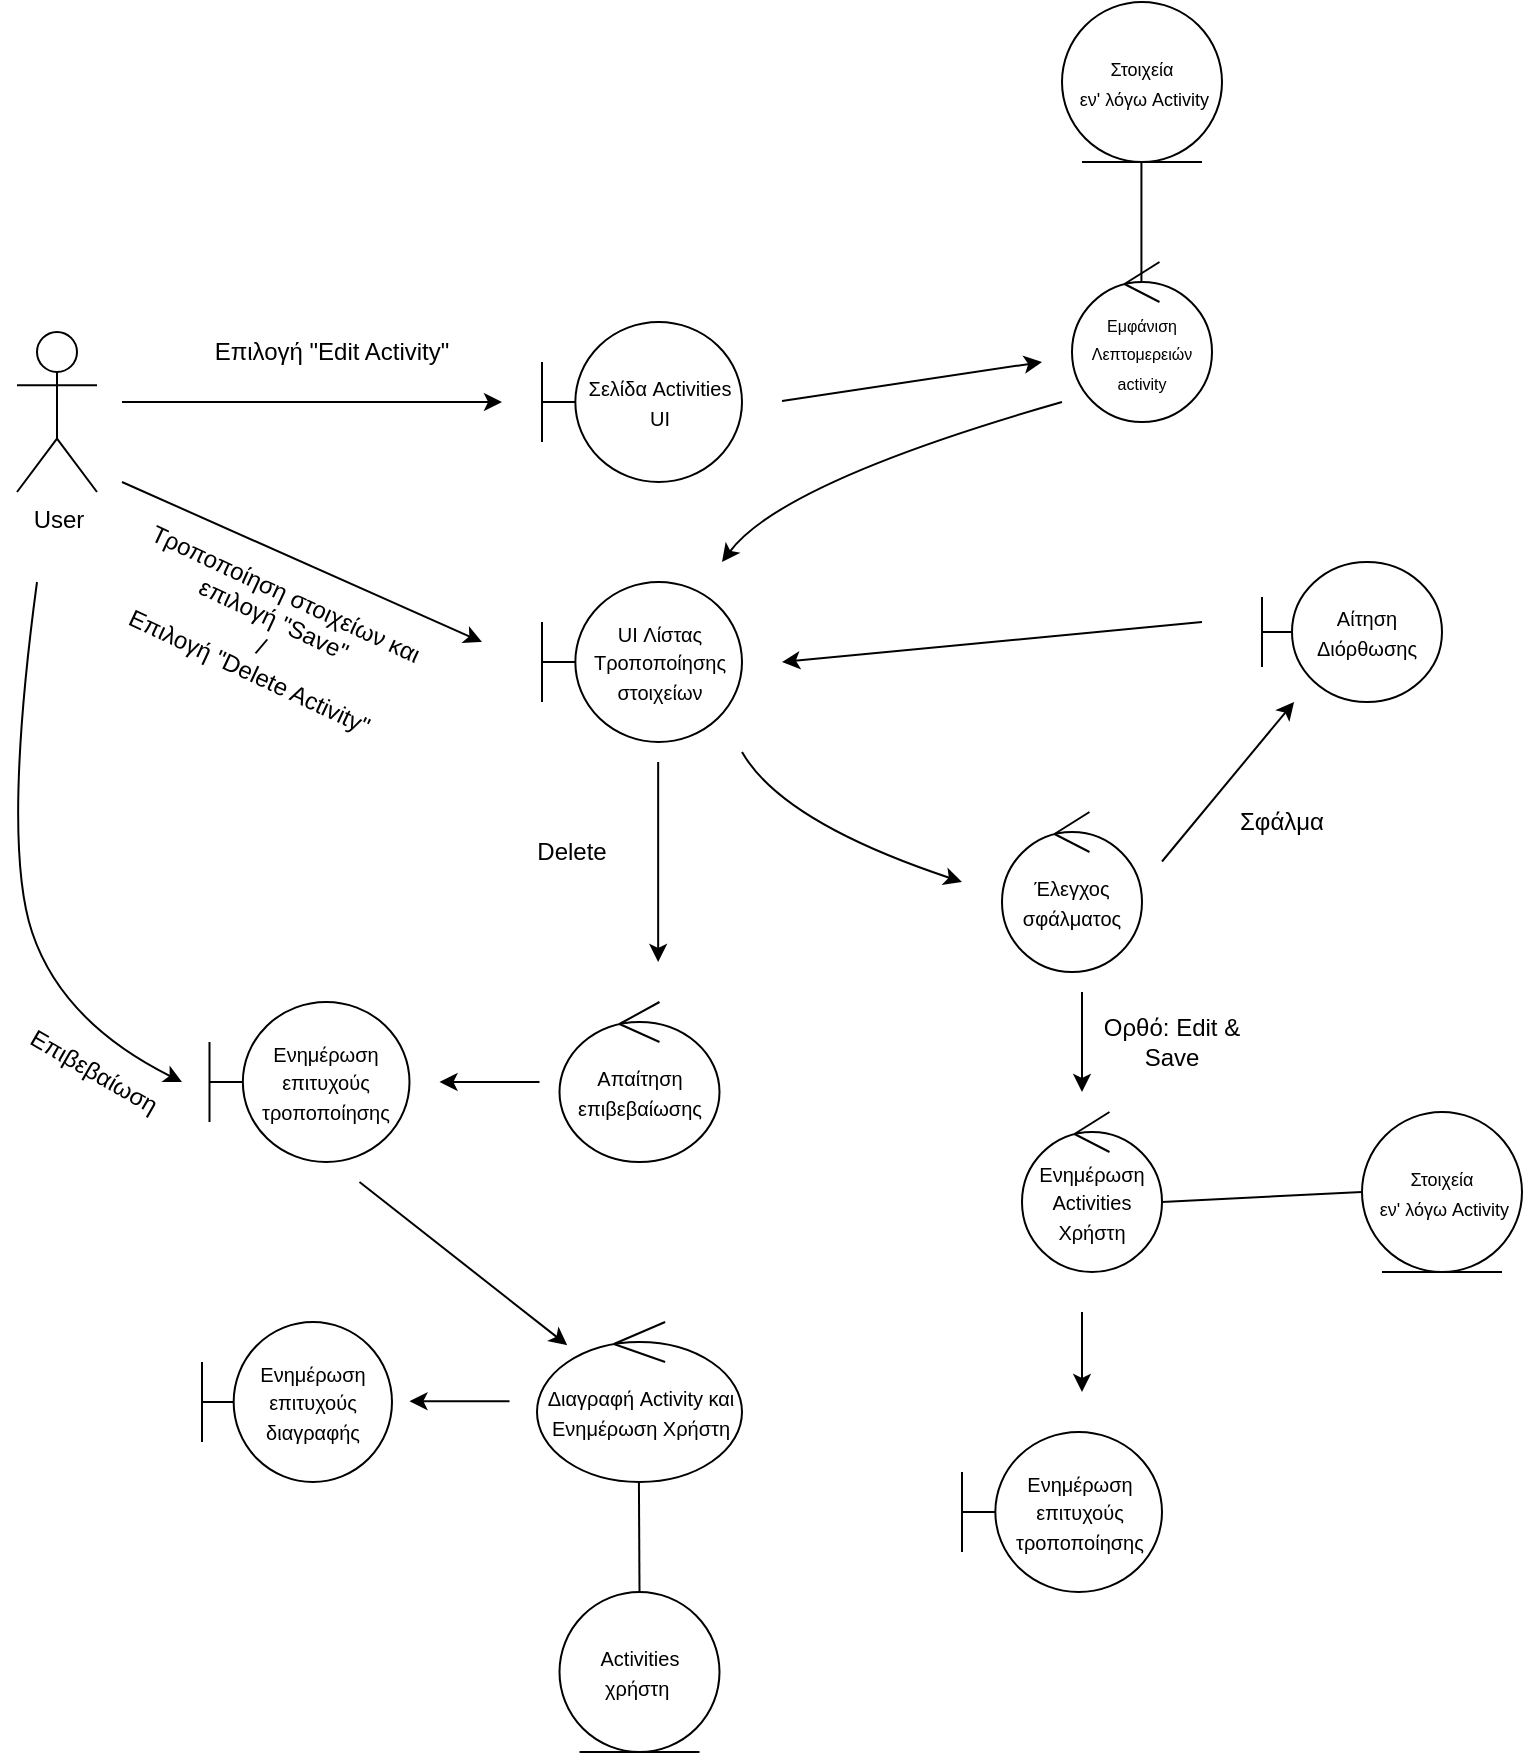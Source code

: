 <mxfile version="26.2.14">
  <diagram name="Page-1" id="AUcUCUH7B417ExaHzmdE">
    <mxGraphModel dx="1426" dy="1125" grid="1" gridSize="10" guides="1" tooltips="1" connect="1" arrows="1" fold="1" page="1" pageScale="1" pageWidth="850" pageHeight="1100" math="0" shadow="0">
      <root>
        <mxCell id="0" />
        <mxCell id="1" parent="0" />
        <mxCell id="cEZMXlOsg1kdJWBOgrgs-2" value="&lt;span style=&quot;font-size: 8px;&quot;&gt;Εμφάνιση Λεπτομερειών activity&lt;/span&gt;" style="ellipse;shape=umlControl;whiteSpace=wrap;html=1;rounded=1;" vertex="1" parent="1">
          <mxGeometry x="565" y="170" width="70" height="80" as="geometry" />
        </mxCell>
        <mxCell id="cEZMXlOsg1kdJWBOgrgs-3" value="&lt;font style=&quot;font-size: 9px;&quot;&gt;Στοιχεία&lt;/font&gt;&lt;div&gt;&lt;font style=&quot;font-size: 9px;&quot;&gt;&amp;nbsp;εν&#39; λόγω Activity&lt;/font&gt;&lt;/div&gt;" style="ellipse;shape=umlEntity;whiteSpace=wrap;html=1;rounded=1;" vertex="1" parent="1">
          <mxGeometry x="560" y="40" width="80" height="80" as="geometry" />
        </mxCell>
        <mxCell id="cEZMXlOsg1kdJWBOgrgs-4" value="" style="endArrow=none;html=1;rounded=1;" edge="1" parent="1">
          <mxGeometry width="50" height="50" relative="1" as="geometry">
            <mxPoint x="599.71" y="180" as="sourcePoint" />
            <mxPoint x="599.71" y="120" as="targetPoint" />
          </mxGeometry>
        </mxCell>
        <mxCell id="cEZMXlOsg1kdJWBOgrgs-5" value="" style="endArrow=classic;html=1;rounded=1;" edge="1" parent="1">
          <mxGeometry width="50" height="50" relative="1" as="geometry">
            <mxPoint x="90" y="240" as="sourcePoint" />
            <mxPoint x="280" y="240" as="targetPoint" />
          </mxGeometry>
        </mxCell>
        <mxCell id="cEZMXlOsg1kdJWBOgrgs-7" value="" style="endArrow=classic;html=1;rounded=0;curved=1;" edge="1" parent="1">
          <mxGeometry width="50" height="50" relative="1" as="geometry">
            <mxPoint x="560" y="240" as="sourcePoint" />
            <mxPoint x="390" y="320" as="targetPoint" />
            <Array as="points">
              <mxPoint x="420" y="280" />
            </Array>
          </mxGeometry>
        </mxCell>
        <mxCell id="cEZMXlOsg1kdJWBOgrgs-13" value="&lt;font style=&quot;font-size: 9px;&quot;&gt;Στοιχεία&lt;/font&gt;&lt;div&gt;&lt;font style=&quot;font-size: 9px;&quot;&gt;&amp;nbsp;εν&#39; λόγω Activity&lt;/font&gt;&lt;/div&gt;" style="ellipse;shape=umlEntity;whiteSpace=wrap;html=1;rounded=1;" vertex="1" parent="1">
          <mxGeometry x="710" y="595" width="80" height="80" as="geometry" />
        </mxCell>
        <mxCell id="cEZMXlOsg1kdJWBOgrgs-15" value="&lt;font style=&quot;font-size: 10px;&quot;&gt;Ενημέρωση επιτυχούς τροποποίησης&lt;/font&gt;" style="shape=umlBoundary;whiteSpace=wrap;html=1;rounded=1;" vertex="1" parent="1">
          <mxGeometry x="510" y="755" width="100" height="80" as="geometry" />
        </mxCell>
        <mxCell id="cEZMXlOsg1kdJWBOgrgs-18" value="&lt;div&gt;&lt;span style=&quot;font-size: 10px;&quot;&gt;Αίτηση Διόρθωσης&lt;/span&gt;&lt;/div&gt;" style="shape=umlBoundary;whiteSpace=wrap;html=1;rounded=1;" vertex="1" parent="1">
          <mxGeometry x="660" y="320" width="90" height="70" as="geometry" />
        </mxCell>
        <mxCell id="cEZMXlOsg1kdJWBOgrgs-23" value="&lt;font size=&quot;1&quot;&gt;Διαγραφή Activity και Ενημέρωση Χρήστη&lt;/font&gt;" style="ellipse;shape=umlControl;whiteSpace=wrap;html=1;rounded=1;" vertex="1" parent="1">
          <mxGeometry x="297.5" y="700" width="102.5" height="80" as="geometry" />
        </mxCell>
        <mxCell id="cEZMXlOsg1kdJWBOgrgs-25" value="&lt;div&gt;&lt;font style=&quot;font-size: 10px;&quot;&gt;Activities&lt;/font&gt;&lt;/div&gt;&lt;div&gt;&lt;font style=&quot;font-size: 10px;&quot;&gt;χρήστη&amp;nbsp;&lt;/font&gt;&lt;/div&gt;" style="ellipse;shape=umlEntity;whiteSpace=wrap;html=1;rounded=1;" vertex="1" parent="1">
          <mxGeometry x="308.75" y="835" width="80" height="80" as="geometry" />
        </mxCell>
        <mxCell id="cEZMXlOsg1kdJWBOgrgs-26" value="" style="endArrow=none;html=1;rounded=1;exitX=0.5;exitY=0;exitDx=0;exitDy=0;" edge="1" parent="1" source="cEZMXlOsg1kdJWBOgrgs-25">
          <mxGeometry width="50" height="50" relative="1" as="geometry">
            <mxPoint x="348.46" y="830" as="sourcePoint" />
            <mxPoint x="348.46" y="780" as="targetPoint" />
          </mxGeometry>
        </mxCell>
        <mxCell id="cEZMXlOsg1kdJWBOgrgs-28" value="&lt;font style=&quot;font-size: 10px;&quot;&gt;Ενημέρωση επιτυχούς διαγραφής&lt;/font&gt;" style="shape=umlBoundary;whiteSpace=wrap;html=1;rounded=1;" vertex="1" parent="1">
          <mxGeometry x="130" y="700" width="95" height="80" as="geometry" />
        </mxCell>
        <mxCell id="cEZMXlOsg1kdJWBOgrgs-29" value="User" style="shape=umlActor;verticalLabelPosition=bottom;verticalAlign=top;html=1;outlineConnect=0;" vertex="1" parent="1">
          <mxGeometry x="37.5" y="205" width="40" height="80" as="geometry" />
        </mxCell>
        <mxCell id="cEZMXlOsg1kdJWBOgrgs-31" value="&lt;div&gt;&lt;font style=&quot;font-size: 10px;&quot;&gt;Σελίδα Activities&lt;/font&gt;&lt;/div&gt;&lt;div&gt;&lt;font style=&quot;font-size: 10px;&quot;&gt;UI&lt;/font&gt;&lt;/div&gt;" style="shape=umlBoundary;whiteSpace=wrap;html=1;rounded=1;" vertex="1" parent="1">
          <mxGeometry x="300" y="200" width="100" height="80" as="geometry" />
        </mxCell>
        <mxCell id="cEZMXlOsg1kdJWBOgrgs-32" value="" style="endArrow=classic;html=1;rounded=1;" edge="1" parent="1">
          <mxGeometry width="50" height="50" relative="1" as="geometry">
            <mxPoint x="420" y="239.5" as="sourcePoint" />
            <mxPoint x="550" y="220" as="targetPoint" />
          </mxGeometry>
        </mxCell>
        <mxCell id="cEZMXlOsg1kdJWBOgrgs-33" value="&lt;div&gt;&lt;span style=&quot;font-size: 10px;&quot;&gt;UI Λίστας Τροποποίησης στοιχείων&lt;/span&gt;&lt;/div&gt;" style="shape=umlBoundary;whiteSpace=wrap;html=1;rounded=1;" vertex="1" parent="1">
          <mxGeometry x="300" y="330" width="100" height="80" as="geometry" />
        </mxCell>
        <mxCell id="cEZMXlOsg1kdJWBOgrgs-34" value="" style="endArrow=classic;html=1;rounded=1;" edge="1" parent="1">
          <mxGeometry width="50" height="50" relative="1" as="geometry">
            <mxPoint x="90" y="280" as="sourcePoint" />
            <mxPoint x="270" y="360" as="targetPoint" />
          </mxGeometry>
        </mxCell>
        <mxCell id="cEZMXlOsg1kdJWBOgrgs-35" value="Επιλογή &quot;Edit Activity&quot;" style="text;html=1;align=center;verticalAlign=middle;whiteSpace=wrap;rounded=0;" vertex="1" parent="1">
          <mxGeometry x="130" y="200" width="130" height="30" as="geometry" />
        </mxCell>
        <mxCell id="cEZMXlOsg1kdJWBOgrgs-36" value="Τροποποίηση στοιχείων και επιλογή &quot;Save&quot;&lt;br&gt;/&lt;br&gt;Επιλογή &quot;Delete Activity&quot;" style="text;html=1;align=center;verticalAlign=middle;whiteSpace=wrap;rounded=0;rotation=25;" vertex="1" parent="1">
          <mxGeometry x="87.5" y="340" width="150" height="30" as="geometry" />
        </mxCell>
        <mxCell id="cEZMXlOsg1kdJWBOgrgs-38" value="&lt;font style=&quot;font-size: 10px;&quot;&gt;Ενημέρωση Activities Χρήστη&lt;/font&gt;" style="ellipse;shape=umlControl;whiteSpace=wrap;html=1;rounded=1;" vertex="1" parent="1">
          <mxGeometry x="540" y="595" width="70" height="80" as="geometry" />
        </mxCell>
        <mxCell id="cEZMXlOsg1kdJWBOgrgs-40" value="" style="endArrow=classic;html=1;rounded=1;" edge="1" parent="1">
          <mxGeometry width="50" height="50" relative="1" as="geometry">
            <mxPoint x="570" y="695" as="sourcePoint" />
            <mxPoint x="570" y="735" as="targetPoint" />
          </mxGeometry>
        </mxCell>
        <mxCell id="cEZMXlOsg1kdJWBOgrgs-41" value="Ορθό: Edit &amp;amp; Save" style="text;html=1;align=center;verticalAlign=middle;whiteSpace=wrap;rounded=0;rotation=0;" vertex="1" parent="1">
          <mxGeometry x="570" y="545" width="90" height="30" as="geometry" />
        </mxCell>
        <mxCell id="cEZMXlOsg1kdJWBOgrgs-42" value="" style="endArrow=classic;html=1;rounded=1;" edge="1" parent="1">
          <mxGeometry width="50" height="50" relative="1" as="geometry">
            <mxPoint x="358.08" y="420" as="sourcePoint" />
            <mxPoint x="358.08" y="520" as="targetPoint" />
          </mxGeometry>
        </mxCell>
        <mxCell id="cEZMXlOsg1kdJWBOgrgs-43" value="Delete" style="text;html=1;align=center;verticalAlign=middle;whiteSpace=wrap;rounded=0;rotation=0;" vertex="1" parent="1">
          <mxGeometry x="270" y="450" width="90" height="30" as="geometry" />
        </mxCell>
        <mxCell id="cEZMXlOsg1kdJWBOgrgs-44" value="&lt;font style=&quot;font-size: 10px;&quot;&gt;Ενημέρωση επιτυχούς τροποποίησης&lt;/font&gt;" style="shape=umlBoundary;whiteSpace=wrap;html=1;rounded=1;" vertex="1" parent="1">
          <mxGeometry x="133.75" y="540" width="100" height="80" as="geometry" />
        </mxCell>
        <mxCell id="cEZMXlOsg1kdJWBOgrgs-45" value="&lt;span style=&quot;font-size: 10px;&quot;&gt;Απαίτηση επιβεβαίωσης&lt;/span&gt;" style="ellipse;shape=umlControl;whiteSpace=wrap;html=1;rounded=1;" vertex="1" parent="1">
          <mxGeometry x="308.75" y="540" width="80" height="80" as="geometry" />
        </mxCell>
        <mxCell id="cEZMXlOsg1kdJWBOgrgs-47" value="" style="endArrow=classic;html=1;rounded=1;" edge="1" parent="1">
          <mxGeometry width="50" height="50" relative="1" as="geometry">
            <mxPoint x="298.75" y="580" as="sourcePoint" />
            <mxPoint x="248.75" y="580" as="targetPoint" />
          </mxGeometry>
        </mxCell>
        <mxCell id="cEZMXlOsg1kdJWBOgrgs-48" value="" style="endArrow=classic;html=1;rounded=0;curved=1;" edge="1" parent="1">
          <mxGeometry width="50" height="50" relative="1" as="geometry">
            <mxPoint x="47.5" y="330" as="sourcePoint" />
            <mxPoint x="120" y="580" as="targetPoint" />
            <Array as="points">
              <mxPoint x="30" y="460" />
              <mxPoint x="60" y="550" />
            </Array>
          </mxGeometry>
        </mxCell>
        <mxCell id="cEZMXlOsg1kdJWBOgrgs-49" value="Επιβεβαίωση" style="text;html=1;align=center;verticalAlign=middle;whiteSpace=wrap;rounded=0;rotation=30;" vertex="1" parent="1">
          <mxGeometry x="31" y="560" width="90" height="30" as="geometry" />
        </mxCell>
        <mxCell id="cEZMXlOsg1kdJWBOgrgs-50" value="" style="endArrow=classic;html=1;rounded=1;" edge="1" parent="1">
          <mxGeometry width="50" height="50" relative="1" as="geometry">
            <mxPoint x="283.75" y="739.58" as="sourcePoint" />
            <mxPoint x="233.75" y="739.58" as="targetPoint" />
          </mxGeometry>
        </mxCell>
        <mxCell id="cEZMXlOsg1kdJWBOgrgs-51" value="" style="endArrow=classic;html=1;rounded=1;" edge="1" parent="1" target="cEZMXlOsg1kdJWBOgrgs-23">
          <mxGeometry width="50" height="50" relative="1" as="geometry">
            <mxPoint x="208.75" y="630" as="sourcePoint" />
            <mxPoint x="328.75" y="690" as="targetPoint" />
          </mxGeometry>
        </mxCell>
        <mxCell id="cEZMXlOsg1kdJWBOgrgs-52" value="&lt;span style=&quot;font-size: 10px;&quot;&gt;Έλεγχος σφάλματος&lt;/span&gt;" style="ellipse;shape=umlControl;whiteSpace=wrap;html=1;rounded=1;" vertex="1" parent="1">
          <mxGeometry x="530" y="445" width="70" height="80" as="geometry" />
        </mxCell>
        <mxCell id="cEZMXlOsg1kdJWBOgrgs-55" value="" style="endArrow=classic;html=1;rounded=1;" edge="1" parent="1" target="cEZMXlOsg1kdJWBOgrgs-18">
          <mxGeometry width="50" height="50" relative="1" as="geometry">
            <mxPoint x="610" y="469.75" as="sourcePoint" />
            <mxPoint x="700" y="425" as="targetPoint" />
          </mxGeometry>
        </mxCell>
        <mxCell id="cEZMXlOsg1kdJWBOgrgs-57" value="" style="endArrow=classic;html=1;rounded=1;" edge="1" parent="1">
          <mxGeometry width="50" height="50" relative="1" as="geometry">
            <mxPoint x="630" y="350" as="sourcePoint" />
            <mxPoint x="420" y="370" as="targetPoint" />
          </mxGeometry>
        </mxCell>
        <mxCell id="cEZMXlOsg1kdJWBOgrgs-58" value="Σφάλμα" style="text;html=1;align=center;verticalAlign=middle;whiteSpace=wrap;rounded=0;" vertex="1" parent="1">
          <mxGeometry x="640" y="435" width="60" height="30" as="geometry" />
        </mxCell>
        <mxCell id="cEZMXlOsg1kdJWBOgrgs-59" value="" style="endArrow=classic;html=1;rounded=1;" edge="1" parent="1">
          <mxGeometry width="50" height="50" relative="1" as="geometry">
            <mxPoint x="570" y="535" as="sourcePoint" />
            <mxPoint x="570" y="585" as="targetPoint" />
          </mxGeometry>
        </mxCell>
        <mxCell id="cEZMXlOsg1kdJWBOgrgs-60" value="" style="endArrow=classic;html=1;rounded=0;curved=1;" edge="1" parent="1">
          <mxGeometry width="50" height="50" relative="1" as="geometry">
            <mxPoint x="400" y="415" as="sourcePoint" />
            <mxPoint x="510" y="480" as="targetPoint" />
            <Array as="points">
              <mxPoint x="420" y="450" />
            </Array>
          </mxGeometry>
        </mxCell>
        <mxCell id="cEZMXlOsg1kdJWBOgrgs-61" value="" style="endArrow=none;html=1;rounded=0;entryX=0;entryY=0.5;entryDx=0;entryDy=0;" edge="1" parent="1" target="cEZMXlOsg1kdJWBOgrgs-13">
          <mxGeometry width="50" height="50" relative="1" as="geometry">
            <mxPoint x="610" y="640" as="sourcePoint" />
            <mxPoint x="660" y="590" as="targetPoint" />
          </mxGeometry>
        </mxCell>
      </root>
    </mxGraphModel>
  </diagram>
</mxfile>

